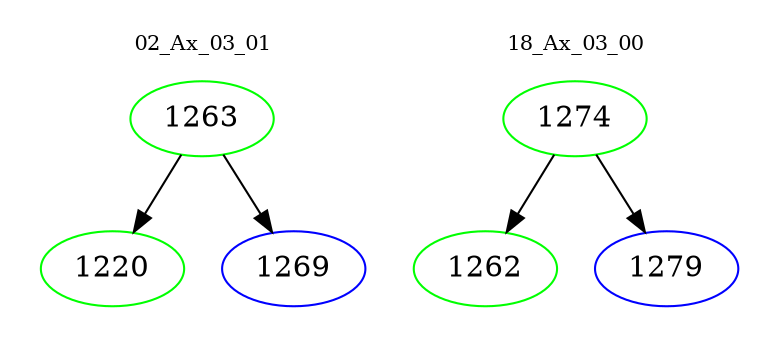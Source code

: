 digraph{
subgraph cluster_0 {
color = white
label = "02_Ax_03_01";
fontsize=10;
T0_1263 [label="1263", color="green"]
T0_1263 -> T0_1220 [color="black"]
T0_1220 [label="1220", color="green"]
T0_1263 -> T0_1269 [color="black"]
T0_1269 [label="1269", color="blue"]
}
subgraph cluster_1 {
color = white
label = "18_Ax_03_00";
fontsize=10;
T1_1274 [label="1274", color="green"]
T1_1274 -> T1_1262 [color="black"]
T1_1262 [label="1262", color="green"]
T1_1274 -> T1_1279 [color="black"]
T1_1279 [label="1279", color="blue"]
}
}
